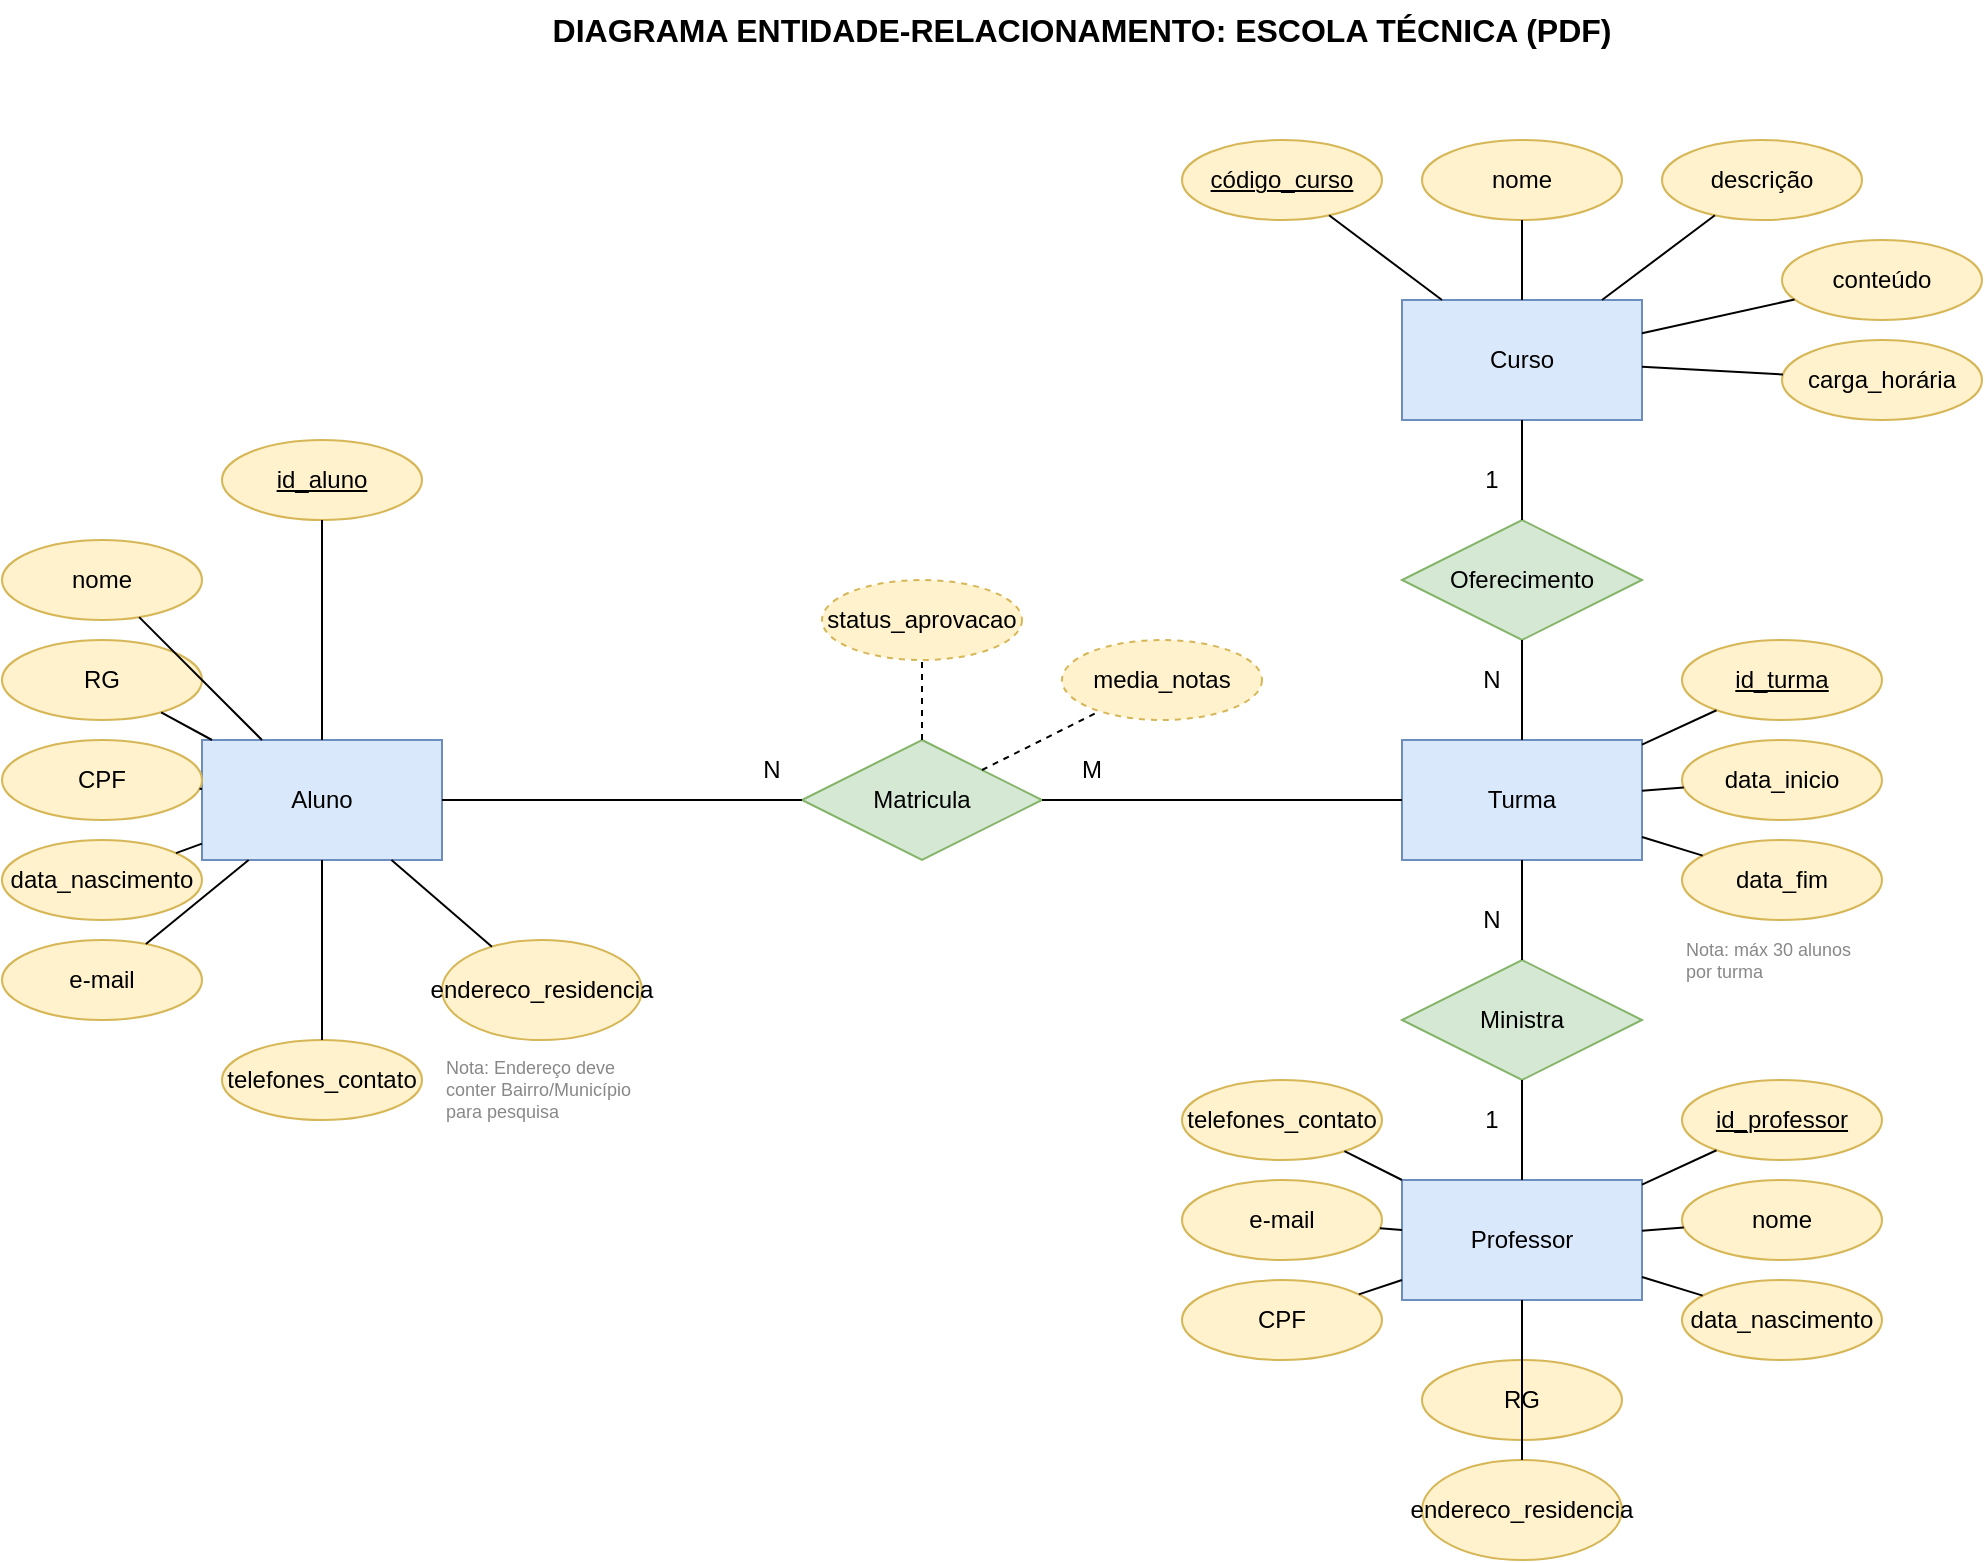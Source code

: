 <mxfile version="26.2.9">
  <diagram id="Escola_Tecnica_ER_V3_PDF" name="Modelo Conceitual - Escola Técnica (PDF)">
    <mxGraphModel dx="1508" dy="1695" grid="1" gridSize="10" guides="1" tooltips="1" connect="1" arrows="1" fold="1" page="1" pageScale="1" pageWidth="1169" pageHeight="827" math="0" shadow="0">
      <root>
        <mxCell id="0" />
        <mxCell id="1" parent="0" />
        <mxCell id="E_Aluno" value="Aluno" style="rounded=0;whiteSpace=wrap;html=1;fillColor=#dae8fc;strokeColor=#6c8ebf;" parent="1" vertex="1">
          <mxGeometry x="100" y="300" width="120" height="60" as="geometry" />
        </mxCell>
        <mxCell id="E_Curso" value="Curso" style="rounded=0;whiteSpace=wrap;html=1;fillColor=#dae8fc;strokeColor=#6c8ebf;" parent="1" vertex="1">
          <mxGeometry x="700" y="80" width="120" height="60" as="geometry" />
        </mxCell>
        <mxCell id="E_Turma" value="Turma" style="rounded=0;whiteSpace=wrap;html=1;fillColor=#dae8fc;strokeColor=#6c8ebf;" parent="1" vertex="1">
          <mxGeometry x="700" y="300" width="120" height="60" as="geometry" />
        </mxCell>
        <mxCell id="E_Professor" value="Professor" style="rounded=0;whiteSpace=wrap;html=1;fillColor=#dae8fc;strokeColor=#6c8ebf;" parent="1" vertex="1">
          <mxGeometry x="700" y="520" width="120" height="60" as="geometry" />
        </mxCell>
        <mxCell id="A_Aluno_id" value="id_aluno" style="ellipse;whiteSpace=wrap;html=1;fillColor=#fff2cc;strokeColor=#d6b656;fontStyle=4" parent="1" vertex="1">
          <mxGeometry x="110" y="150" width="100" height="40" as="geometry" />
        </mxCell>
        <mxCell id="A_Aluno_nome" value="nome" style="ellipse;whiteSpace=wrap;html=1;fillColor=#fff2cc;strokeColor=#d6b656;" parent="1" vertex="1">
          <mxGeometry y="200" width="100" height="40" as="geometry" />
        </mxCell>
        <mxCell id="A_Aluno_rg" value="RG" style="ellipse;whiteSpace=wrap;html=1;fillColor=#fff2cc;strokeColor=#d6b656;" parent="1" vertex="1">
          <mxGeometry y="250" width="100" height="40" as="geometry" />
        </mxCell>
        <mxCell id="A_Aluno_cpf" value="CPF" style="ellipse;whiteSpace=wrap;html=1;fillColor=#fff2cc;strokeColor=#d6b656;" parent="1" vertex="1">
          <mxGeometry y="300" width="100" height="40" as="geometry" />
        </mxCell>
        <mxCell id="A_Aluno_nasc" value="data_nascimento" style="ellipse;whiteSpace=wrap;html=1;fillColor=#fff2cc;strokeColor=#d6b656;" parent="1" vertex="1">
          <mxGeometry y="350" width="100" height="40" as="geometry" />
        </mxCell>
        <mxCell id="A_Aluno_email" value="e-mail" style="ellipse;whiteSpace=wrap;html=1;fillColor=#fff2cc;strokeColor=#d6b656;" parent="1" vertex="1">
          <mxGeometry y="400" width="100" height="40" as="geometry" />
        </mxCell>
        <mxCell id="A_Aluno_tel" value="telefones_contato" style="ellipse;whiteSpace=wrap;html=1;fillColor=#fff2cc;strokeColor=#d6b656;" parent="1" vertex="1">
          <mxGeometry x="110" y="450" width="100" height="40" as="geometry" />
        </mxCell>
        <mxCell id="A_Aluno_end" value="endereco_residencia" style="ellipse;whiteSpace=wrap;html=1;fillColor=#fff2cc;strokeColor=#d6b656;" parent="1" vertex="1">
          <mxGeometry x="220" y="400" width="100" height="50" as="geometry" />
        </mxCell>
        <mxCell id="Nota_Endereco_Aluno" value="Nota: Endereço deve conter Bairro/Município para pesquisa" style="text;html=1;strokeColor=none;fillColor=none;align=left;verticalAlign=middle;whiteSpace=wrap;rounded=0;fontSize=9;fontColor=#888888;" parent="1" vertex="1">
          <mxGeometry x="220" y="455" width="110" height="40" as="geometry" />
        </mxCell>
        <mxCell id="C_A_Aluno_id" value="" style="endArrow=none;html=1;rounded=0;" parent="1" source="E_Aluno" target="A_Aluno_id" edge="1">
          <mxGeometry relative="1" as="geometry" />
        </mxCell>
        <mxCell id="C_A_Aluno_nome" value="" style="endArrow=none;html=1;rounded=0;" parent="1" source="E_Aluno" target="A_Aluno_nome" edge="1">
          <mxGeometry relative="1" as="geometry" />
        </mxCell>
        <mxCell id="C_A_Aluno_rg" value="" style="endArrow=none;html=1;rounded=0;" parent="1" source="E_Aluno" target="A_Aluno_rg" edge="1">
          <mxGeometry relative="1" as="geometry" />
        </mxCell>
        <mxCell id="C_A_Aluno_cpf" value="" style="endArrow=none;html=1;rounded=0;" parent="1" source="E_Aluno" target="A_Aluno_cpf" edge="1">
          <mxGeometry relative="1" as="geometry" />
        </mxCell>
        <mxCell id="C_A_Aluno_nasc" value="" style="endArrow=none;html=1;rounded=0;" parent="1" source="E_Aluno" target="A_Aluno_nasc" edge="1">
          <mxGeometry relative="1" as="geometry" />
        </mxCell>
        <mxCell id="C_A_Aluno_email" value="" style="endArrow=none;html=1;rounded=0;" parent="1" source="E_Aluno" target="A_Aluno_email" edge="1">
          <mxGeometry relative="1" as="geometry" />
        </mxCell>
        <mxCell id="C_A_Aluno_tel" value="" style="endArrow=none;html=1;rounded=0;" parent="1" source="E_Aluno" target="A_Aluno_tel" edge="1">
          <mxGeometry relative="1" as="geometry" />
        </mxCell>
        <mxCell id="C_A_Aluno_end" value="" style="endArrow=none;html=1;rounded=0;" parent="1" source="E_Aluno" target="A_Aluno_end" edge="1">
          <mxGeometry relative="1" as="geometry" />
        </mxCell>
        <mxCell id="A_Curso_cod" value="código_curso" style="ellipse;whiteSpace=wrap;html=1;fillColor=#fff2cc;strokeColor=#d6b656;fontStyle=4" parent="1" vertex="1">
          <mxGeometry x="590" width="100" height="40" as="geometry" />
        </mxCell>
        <mxCell id="A_Curso_nome" value="nome" style="ellipse;whiteSpace=wrap;html=1;fillColor=#fff2cc;strokeColor=#d6b656;" parent="1" vertex="1">
          <mxGeometry x="710" width="100" height="40" as="geometry" />
        </mxCell>
        <mxCell id="A_Curso_desc" value="descrição" style="ellipse;whiteSpace=wrap;html=1;fillColor=#fff2cc;strokeColor=#d6b656;" parent="1" vertex="1">
          <mxGeometry x="830" width="100" height="40" as="geometry" />
        </mxCell>
        <mxCell id="A_Curso_cont" value="conteúdo" style="ellipse;whiteSpace=wrap;html=1;fillColor=#fff2cc;strokeColor=#d6b656;" parent="1" vertex="1">
          <mxGeometry x="890" y="50" width="100" height="40" as="geometry" />
        </mxCell>
        <mxCell id="A_Curso_carga" value="carga_horária" style="ellipse;whiteSpace=wrap;html=1;fillColor=#fff2cc;strokeColor=#d6b656;" parent="1" vertex="1">
          <mxGeometry x="890" y="100" width="100" height="40" as="geometry" />
        </mxCell>
        <mxCell id="C_A_Curso_cod" value="" style="endArrow=none;html=1;rounded=0;" parent="1" source="E_Curso" target="A_Curso_cod" edge="1">
          <mxGeometry relative="1" as="geometry" />
        </mxCell>
        <mxCell id="C_A_Curso_nome" value="" style="endArrow=none;html=1;rounded=0;" parent="1" source="E_Curso" target="A_Curso_nome" edge="1">
          <mxGeometry relative="1" as="geometry" />
        </mxCell>
        <mxCell id="C_A_Curso_desc" value="" style="endArrow=none;html=1;rounded=0;" parent="1" source="E_Curso" target="A_Curso_desc" edge="1">
          <mxGeometry relative="1" as="geometry" />
        </mxCell>
        <mxCell id="C_A_Curso_cont" value="" style="endArrow=none;html=1;rounded=0;" parent="1" source="E_Curso" target="A_Curso_cont" edge="1">
          <mxGeometry relative="1" as="geometry" />
        </mxCell>
        <mxCell id="C_A_Curso_carga" value="" style="endArrow=none;html=1;rounded=0;" parent="1" source="E_Curso" target="A_Curso_carga" edge="1">
          <mxGeometry relative="1" as="geometry" />
        </mxCell>
        <mxCell id="A_Turma_id" value="id_turma" style="ellipse;whiteSpace=wrap;html=1;fillColor=#fff2cc;strokeColor=#d6b656;fontStyle=4" parent="1" vertex="1">
          <mxGeometry x="840" y="250" width="100" height="40" as="geometry" />
        </mxCell>
        <mxCell id="A_Turma_inicio" value="data_inicio" style="ellipse;whiteSpace=wrap;html=1;fillColor=#fff2cc;strokeColor=#d6b656;" parent="1" vertex="1">
          <mxGeometry x="840" y="300" width="100" height="40" as="geometry" />
        </mxCell>
        <mxCell id="A_Turma_fim" value="data_fim" style="ellipse;whiteSpace=wrap;html=1;fillColor=#fff2cc;strokeColor=#d6b656;" parent="1" vertex="1">
          <mxGeometry x="840" y="350" width="100" height="40" as="geometry" />
        </mxCell>
        <mxCell id="Nota_Limite_Alunos" value="Nota: máx 30 alunos por turma" style="text;html=1;strokeColor=none;fillColor=none;align=left;verticalAlign=middle;whiteSpace=wrap;rounded=0;fontSize=9;fontColor=#888888;" parent="1" vertex="1">
          <mxGeometry x="840" y="395" width="100" height="30" as="geometry" />
        </mxCell>
        <mxCell id="C_A_Turma_id" value="" style="endArrow=none;html=1;rounded=0;" parent="1" source="E_Turma" target="A_Turma_id" edge="1">
          <mxGeometry relative="1" as="geometry" />
        </mxCell>
        <mxCell id="C_A_Turma_inicio" value="" style="endArrow=none;html=1;rounded=0;" parent="1" source="E_Turma" target="A_Turma_inicio" edge="1">
          <mxGeometry relative="1" as="geometry" />
        </mxCell>
        <mxCell id="C_A_Turma_fim" value="" style="endArrow=none;html=1;rounded=0;" parent="1" source="E_Turma" target="A_Turma_fim" edge="1">
          <mxGeometry relative="1" as="geometry" />
        </mxCell>
        <mxCell id="A_Prof_id" value="id_professor" style="ellipse;whiteSpace=wrap;html=1;fillColor=#fff2cc;strokeColor=#d6b656;fontStyle=4" parent="1" vertex="1">
          <mxGeometry x="840" y="470" width="100" height="40" as="geometry" />
        </mxCell>
        <mxCell id="A_Prof_nome" value="nome" style="ellipse;whiteSpace=wrap;html=1;fillColor=#fff2cc;strokeColor=#d6b656;" parent="1" vertex="1">
          <mxGeometry x="840" y="520" width="100" height="40" as="geometry" />
        </mxCell>
        <mxCell id="A_Prof_nasc" value="data_nascimento" style="ellipse;whiteSpace=wrap;html=1;fillColor=#fff2cc;strokeColor=#d6b656;" parent="1" vertex="1">
          <mxGeometry x="840" y="570" width="100" height="40" as="geometry" />
        </mxCell>
        <mxCell id="A_Prof_rg" value="RG" style="ellipse;whiteSpace=wrap;html=1;fillColor=#fff2cc;strokeColor=#d6b656;" parent="1" vertex="1">
          <mxGeometry x="710" y="610" width="100" height="40" as="geometry" />
        </mxCell>
        <mxCell id="A_Prof_cpf" value="CPF" style="ellipse;whiteSpace=wrap;html=1;fillColor=#fff2cc;strokeColor=#d6b656;" parent="1" vertex="1">
          <mxGeometry x="590" y="570" width="100" height="40" as="geometry" />
        </mxCell>
        <mxCell id="A_Prof_email" value="e-mail" style="ellipse;whiteSpace=wrap;html=1;fillColor=#fff2cc;strokeColor=#d6b656;" parent="1" vertex="1">
          <mxGeometry x="590" y="520" width="100" height="40" as="geometry" />
        </mxCell>
        <mxCell id="A_Prof_tel" value="telefones_contato" style="ellipse;whiteSpace=wrap;html=1;fillColor=#fff2cc;strokeColor=#d6b656;" parent="1" vertex="1">
          <mxGeometry x="590" y="470" width="100" height="40" as="geometry" />
        </mxCell>
        <mxCell id="A_Prof_end" value="endereco_residencia" style="ellipse;whiteSpace=wrap;html=1;fillColor=#fff2cc;strokeColor=#d6b656;" parent="1" vertex="1">
          <mxGeometry x="710" y="660" width="100" height="50" as="geometry" />
        </mxCell>
        <mxCell id="C_A_Prof_id" value="" style="endArrow=none;html=1;rounded=0;" parent="1" source="E_Professor" target="A_Prof_id" edge="1">
          <mxGeometry relative="1" as="geometry" />
        </mxCell>
        <mxCell id="C_A_Prof_nome" value="" style="endArrow=none;html=1;rounded=0;" parent="1" source="E_Professor" target="A_Prof_nome" edge="1">
          <mxGeometry relative="1" as="geometry" />
        </mxCell>
        <mxCell id="C_A_Prof_nasc" value="" style="endArrow=none;html=1;rounded=0;" parent="1" source="E_Professor" target="A_Prof_nasc" edge="1">
          <mxGeometry relative="1" as="geometry" />
        </mxCell>
        <mxCell id="C_A_Prof_rg" value="" style="endArrow=none;html=1;rounded=0;" parent="1" source="E_Professor" target="A_Prof_rg" edge="1">
          <mxGeometry relative="1" as="geometry" />
        </mxCell>
        <mxCell id="C_A_Prof_cpf" value="" style="endArrow=none;html=1;rounded=0;" parent="1" source="E_Professor" target="A_Prof_cpf" edge="1">
          <mxGeometry relative="1" as="geometry" />
        </mxCell>
        <mxCell id="C_A_Prof_email" value="" style="endArrow=none;html=1;rounded=0;" parent="1" source="E_Professor" target="A_Prof_email" edge="1">
          <mxGeometry relative="1" as="geometry" />
        </mxCell>
        <mxCell id="C_A_Prof_tel" value="" style="endArrow=none;html=1;rounded=0;" parent="1" source="E_Professor" target="A_Prof_tel" edge="1">
          <mxGeometry relative="1" as="geometry" />
        </mxCell>
        <mxCell id="C_A_Prof_end" value="" style="endArrow=none;html=1;rounded=0;" parent="1" source="E_Professor" target="A_Prof_end" edge="1">
          <mxGeometry relative="1" as="geometry" />
        </mxCell>
        <mxCell id="R_Matricula" value="Matricula" style="rhombus;whiteSpace=wrap;html=1;fillColor=#d5e8d4;strokeColor=#82b366;" parent="1" vertex="1">
          <mxGeometry x="400" y="300" width="120" height="60" as="geometry" />
        </mxCell>
        <mxCell id="R_Oferecimento" value="Oferecimento" style="rhombus;whiteSpace=wrap;html=1;fillColor=#d5e8d4;strokeColor=#82b366;" parent="1" vertex="1">
          <mxGeometry x="700" y="190" width="120" height="60" as="geometry" />
        </mxCell>
        <mxCell id="R_Ministra" value="Ministra" style="rhombus;whiteSpace=wrap;html=1;fillColor=#d5e8d4;strokeColor=#82b366;" parent="1" vertex="1">
          <mxGeometry x="700" y="410" width="120" height="60" as="geometry" />
        </mxCell>
        <mxCell id="AR_Matricula_status" value="status_aprovacao" style="ellipse;whiteSpace=wrap;html=1;fillColor=#fff2cc;strokeColor=#d6b656;dashed=1;" parent="1" vertex="1">
          <mxGeometry x="410" y="220" width="100" height="40" as="geometry" />
        </mxCell>
        <mxCell id="AR_Matricula_media" value="media_notas" style="ellipse;whiteSpace=wrap;html=1;fillColor=#fff2cc;strokeColor=#d6b656;dashed=1;" parent="1" vertex="1">
          <mxGeometry x="530" y="250" width="100" height="40" as="geometry" />
        </mxCell>
        <mxCell id="C_AR_Matricula_status" value="" style="endArrow=none;html=1;rounded=0;dashed=1;" parent="1" source="R_Matricula" target="AR_Matricula_status" edge="1">
          <mxGeometry relative="1" as="geometry" />
        </mxCell>
        <mxCell id="C_AR_Matricula_media" value="" style="endArrow=none;html=1;rounded=0;dashed=1;" parent="1" source="R_Matricula" target="AR_Matricula_media" edge="1">
          <mxGeometry relative="1" as="geometry" />
        </mxCell>
        <mxCell id="C_E_Aluno_R_Matricula" value="" style="endArrow=none;html=1;rounded=0;" parent="1" source="E_Aluno" target="R_Matricula" edge="1">
          <mxGeometry relative="1" as="geometry" />
        </mxCell>
        <mxCell id="Card_E_Aluno_R_Matricula" value="N" style="text;html=1;strokeColor=none;fillColor=none;align=center;verticalAlign=middle;whiteSpace=wrap;rounded=0;" parent="1" vertex="1">
          <mxGeometry x="370" y="305" width="30" height="20" as="geometry" />
        </mxCell>
        <mxCell id="C_R_Matricula_E_Turma" value="" style="endArrow=none;html=1;rounded=0;" parent="1" source="R_Matricula" target="E_Turma" edge="1">
          <mxGeometry relative="1" as="geometry" />
        </mxCell>
        <mxCell id="Card_R_Matricula_E_Turma" value="M" style="text;html=1;strokeColor=none;fillColor=none;align=center;verticalAlign=middle;whiteSpace=wrap;rounded=0;" parent="1" vertex="1">
          <mxGeometry x="530" y="305" width="30" height="20" as="geometry" />
        </mxCell>
        <mxCell id="C_E_Curso_R_Oferecimento" value="" style="endArrow=none;html=1;rounded=0;" parent="1" source="E_Curso" target="R_Oferecimento" edge="1">
          <mxGeometry relative="1" as="geometry" />
        </mxCell>
        <mxCell id="Card_E_Curso_R_Oferecimento" value="1" style="text;html=1;strokeColor=none;fillColor=none;align=center;verticalAlign=middle;whiteSpace=wrap;rounded=0;" parent="1" vertex="1">
          <mxGeometry x="730" y="160" width="30" height="20" as="geometry" />
        </mxCell>
        <mxCell id="C_R_Oferecimento_E_Turma" value="" style="endArrow=none;html=1;rounded=0;" parent="1" source="R_Oferecimento" target="E_Turma" edge="1">
          <mxGeometry relative="1" as="geometry" />
        </mxCell>
        <mxCell id="Card_R_Oferecimento_E_Turma" value="N" style="text;html=1;strokeColor=none;fillColor=none;align=center;verticalAlign=middle;whiteSpace=wrap;rounded=0;" parent="1" vertex="1">
          <mxGeometry x="730" y="260" width="30" height="20" as="geometry" />
        </mxCell>
        <mxCell id="C_E_Professor_R_Ministra" value="" style="endArrow=none;html=1;rounded=0;" parent="1" source="E_Professor" target="R_Ministra" edge="1">
          <mxGeometry relative="1" as="geometry" />
        </mxCell>
        <mxCell id="Card_E_Professor_R_Ministra" value="1" style="text;html=1;strokeColor=none;fillColor=none;align=center;verticalAlign=middle;whiteSpace=wrap;rounded=0;" parent="1" vertex="1">
          <mxGeometry x="730" y="480" width="30" height="20" as="geometry" />
        </mxCell>
        <mxCell id="C_R_Ministra_E_Turma" value="" style="endArrow=none;html=1;rounded=0;" parent="1" source="R_Ministra" target="E_Turma" edge="1">
          <mxGeometry relative="1" as="geometry" />
        </mxCell>
        <mxCell id="Card_R_Ministra_E_Turma" value="N" style="text;html=1;strokeColor=none;fillColor=none;align=center;verticalAlign=middle;whiteSpace=wrap;rounded=0;" parent="1" vertex="1">
          <mxGeometry x="730" y="380" width="30" height="20" as="geometry" />
        </mxCell>
        <mxCell id="Title" value="DIAGRAMA ENTIDADE-RELACIONAMENTO: ESCOLA TÉCNICA (PDF)" style="text;html=1;strokeColor=none;fillColor=none;align=center;verticalAlign=middle;whiteSpace=wrap;rounded=0;fontSize=16;fontStyle=1" parent="1" vertex="1">
          <mxGeometry x="240" y="-70" width="600" height="30" as="geometry" />
        </mxCell>
      </root>
    </mxGraphModel>
  </diagram>
</mxfile>

